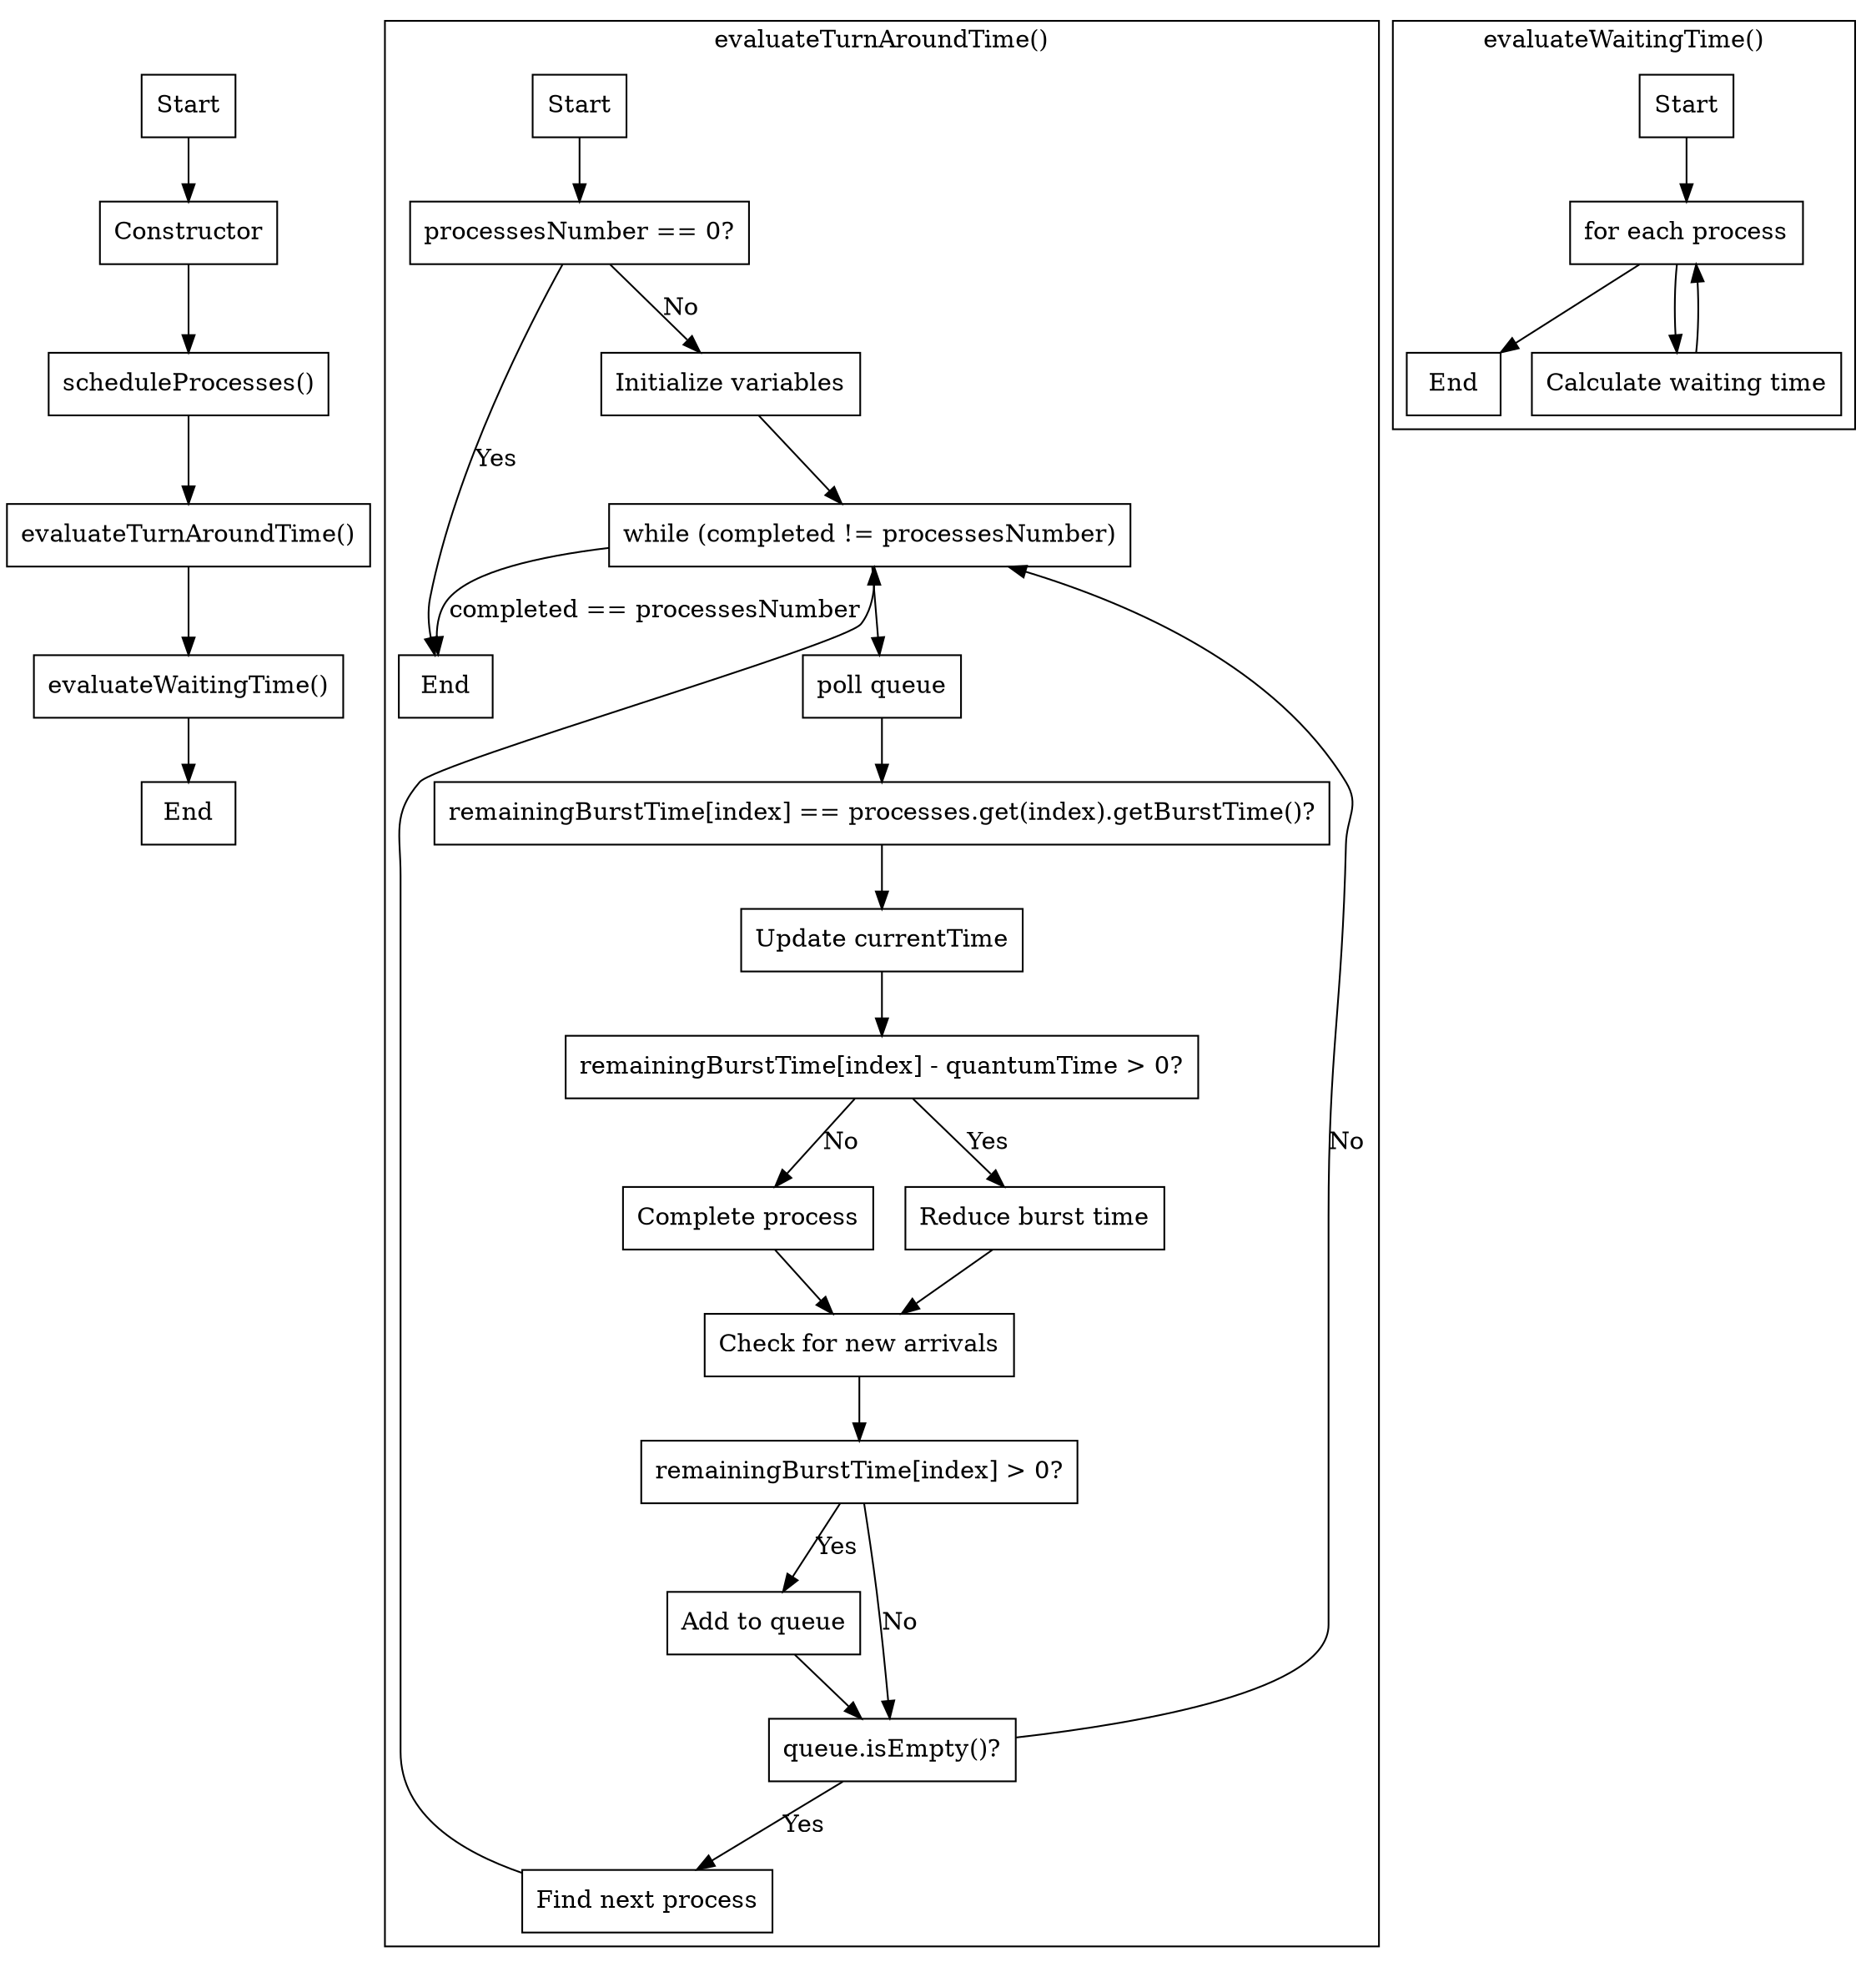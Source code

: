 digraph RRScheduling {
    node [shape=rectangle];

    // Main method
    start [label="Start"];
    constructor [label="Constructor"];
    scheduleProcesses [label="scheduleProcesses()"];
    evaluateTurnAroundTime [label="evaluateTurnAroundTime()"];
    evaluateWaitingTime [label="evaluateWaitingTime()"];
    end [label="End"];

    start -> constructor;
    constructor -> scheduleProcesses;
    scheduleProcesses -> evaluateTurnAroundTime;
    evaluateTurnAroundTime -> evaluateWaitingTime;
    evaluateWaitingTime -> end;

    // evaluateTurnAroundTime method
    subgraph cluster_evaluateTurnAroundTime {
        label = "evaluateTurnAroundTime()";

        tat_start [label="Start"];
        check_size [label="processesNumber == 0?"];
        initialize [label="Initialize variables"];
        main_loop [label="while (completed != processesNumber)"];
        poll_queue [label="poll queue"];
        check_burst [label="remainingBurstTime[index] == processes.get(index).getBurstTime()?"];
        update_current_time [label="Update currentTime"];
        check_quantum [label="remainingBurstTime[index] - quantumTime > 0?"];
        reduce_burst [label="Reduce burst time"];
        complete_process [label="Complete process"];
        check_arrivals [label="Check for new arrivals"];
        check_remaining [label="remainingBurstTime[index] > 0?"];
        add_to_queue [label="Add to queue"];
        check_empty [label="queue.isEmpty()?"];
        find_next [label="Find next process"];
        tat_end [label="End"];

        tat_start -> check_size;
        check_size -> initialize [label="No"];
        check_size -> tat_end [label="Yes"];
        initialize -> main_loop;
        main_loop -> poll_queue;
        poll_queue -> check_burst;
        check_burst -> update_current_time;
        update_current_time -> check_quantum;
        check_quantum -> reduce_burst [label="Yes"];
        check_quantum -> complete_process [label="No"];
        reduce_burst -> check_arrivals;
        complete_process -> check_arrivals;
        check_arrivals -> check_remaining;
        check_remaining -> add_to_queue [label="Yes"];
        check_remaining -> check_empty [label="No"];
        add_to_queue -> check_empty;
        check_empty -> find_next [label="Yes"];
        check_empty -> main_loop [label="No"];
        find_next -> main_loop;
        main_loop -> tat_end [label="completed == processesNumber"];
    }

    // evaluateWaitingTime method
    subgraph cluster_evaluateWaitingTime {
        label = "evaluateWaitingTime()";

        wt_start [label="Start"];
        wt_loop [label="for each process"];
        calculate_wt [label="Calculate waiting time"];
        wt_end [label="End"];

        wt_start -> wt_loop;
        wt_loop -> calculate_wt;
        calculate_wt -> wt_loop;
        wt_loop -> wt_end;
    }
}